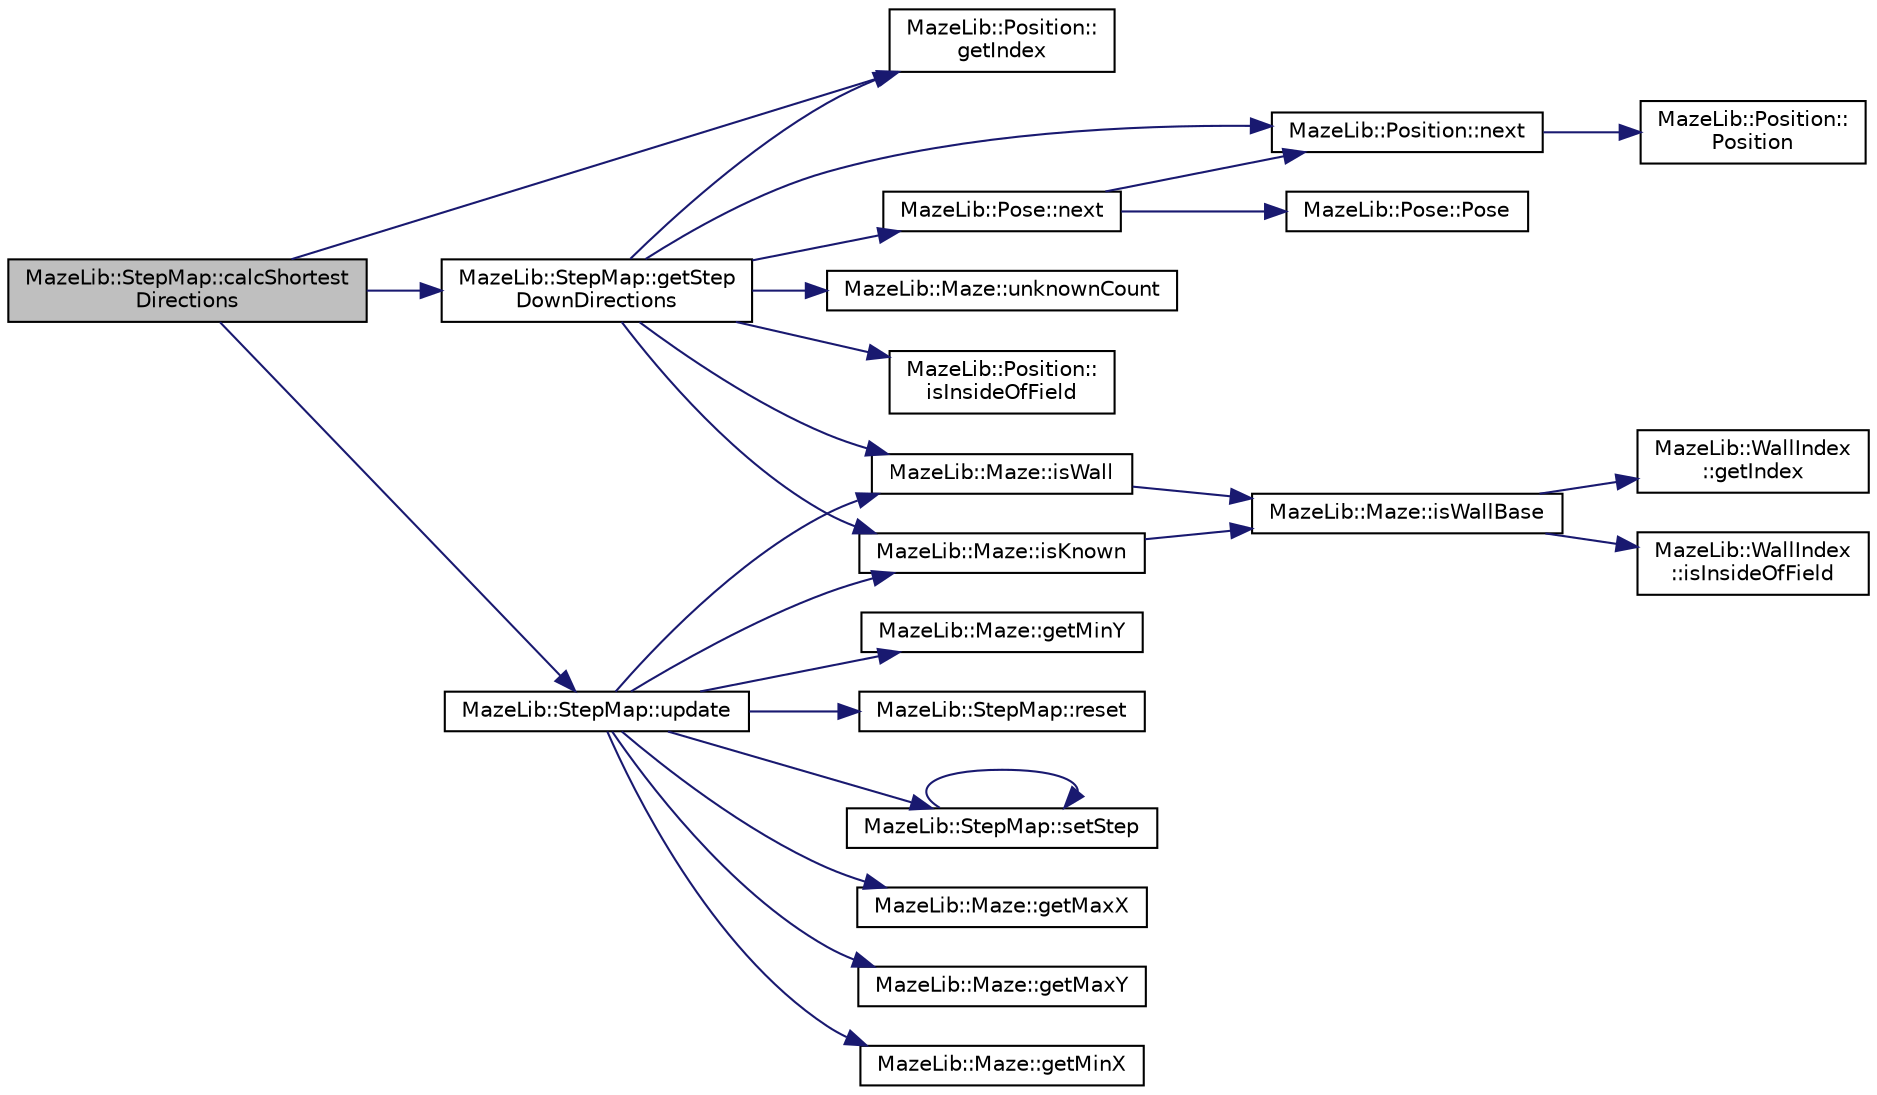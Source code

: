 digraph "MazeLib::StepMap::calcShortestDirections"
{
 // LATEX_PDF_SIZE
  edge [fontname="Helvetica",fontsize="10",labelfontname="Helvetica",labelfontsize="10"];
  node [fontname="Helvetica",fontsize="10",shape=record];
  rankdir="LR";
  Node1 [label="MazeLib::StepMap::calcShortest\lDirections",height=0.2,width=0.4,color="black", fillcolor="grey75", style="filled", fontcolor="black",tooltip="与えられた区画間の最短経路を導出する関数"];
  Node1 -> Node2 [color="midnightblue",fontsize="10",style="solid",fontname="Helvetica"];
  Node2 [label="MazeLib::Position::\lgetIndex",height=0.2,width=0.4,color="black", fillcolor="white", style="filled",URL="$d0/ddc/structMazeLib_1_1Position.html#a79c7f753702503606434d941d5d57a51",tooltip="迷路内の区画の一意な通し番号となるIDを取得する"];
  Node1 -> Node3 [color="midnightblue",fontsize="10",style="solid",fontname="Helvetica"];
  Node3 [label="MazeLib::StepMap::getStep\lDownDirections",height=0.2,width=0.4,color="black", fillcolor="white", style="filled",URL="$d9/da9/classMazeLib_1_1StepMap.html#af11d7b324e1cd98760f6a5fc3efa7a2a",tooltip="ステップマップにより次に行くべき方向列を生成する"];
  Node3 -> Node2 [color="midnightblue",fontsize="10",style="solid",fontname="Helvetica"];
  Node3 -> Node4 [color="midnightblue",fontsize="10",style="solid",fontname="Helvetica"];
  Node4 [label="MazeLib::Position::\lisInsideOfField",height=0.2,width=0.4,color="black", fillcolor="white", style="filled",URL="$d0/ddc/structMazeLib_1_1Position.html#a4cdcf2aff33d82472233488385ff9d71",tooltip="フィールド内かどうかを判定する関数"];
  Node3 -> Node5 [color="midnightblue",fontsize="10",style="solid",fontname="Helvetica"];
  Node5 [label="MazeLib::Maze::isKnown",height=0.2,width=0.4,color="black", fillcolor="white", style="filled",URL="$d8/d25/classMazeLib_1_1Maze.html#a239d960e2d48de73ffcdd48b046cc208",tooltip="壁が探索済みかを返す"];
  Node5 -> Node6 [color="midnightblue",fontsize="10",style="solid",fontname="Helvetica"];
  Node6 [label="MazeLib::Maze::isWallBase",height=0.2,width=0.4,color="black", fillcolor="white", style="filled",URL="$d8/d25/classMazeLib_1_1Maze.html#a221de846e39eb32863a2b24ab9543560",tooltip="壁の確認のベース関数。迷路外を参照すると壁ありと返す。"];
  Node6 -> Node7 [color="midnightblue",fontsize="10",style="solid",fontname="Helvetica"];
  Node7 [label="MazeLib::WallIndex\l::getIndex",height=0.2,width=0.4,color="black", fillcolor="white", style="filled",URL="$d6/d8d/structMazeLib_1_1WallIndex.html#a28d5ca6fe2ee32fe06a7a3d1437566ff",tooltip="迷路内の壁を一意な通し番号として表現したIDを返す。 迷路外の壁の場合未定義動作となる。"];
  Node6 -> Node8 [color="midnightblue",fontsize="10",style="solid",fontname="Helvetica"];
  Node8 [label="MazeLib::WallIndex\l::isInsideOfField",height=0.2,width=0.4,color="black", fillcolor="white", style="filled",URL="$d6/d8d/structMazeLib_1_1WallIndex.html#ab17656c4ce938f11b042e14a1f6e01ce",tooltip="壁がフィールド内か判定する関数 x,y が (0,0)と(MAZE_SIZE-1,MAZE_SIZE-1)の間かつ、z が外周上にいない"];
  Node3 -> Node9 [color="midnightblue",fontsize="10",style="solid",fontname="Helvetica"];
  Node9 [label="MazeLib::Maze::isWall",height=0.2,width=0.4,color="black", fillcolor="white", style="filled",URL="$d8/d25/classMazeLib_1_1Maze.html#aefe7c86cad9db92885a6f6eda52b04d0",tooltip="壁の有無を返す"];
  Node9 -> Node6 [color="midnightblue",fontsize="10",style="solid",fontname="Helvetica"];
  Node3 -> Node10 [color="midnightblue",fontsize="10",style="solid",fontname="Helvetica"];
  Node10 [label="MazeLib::Position::next",height=0.2,width=0.4,color="black", fillcolor="white", style="filled",URL="$d0/ddc/structMazeLib_1_1Position.html#a78d3cd4841a650b5b88094075ebd1261",tooltip="自分の引数方向に隣接した区画の Position を返す"];
  Node10 -> Node11 [color="midnightblue",fontsize="10",style="solid",fontname="Helvetica"];
  Node11 [label="MazeLib::Position::\lPosition",height=0.2,width=0.4,color="black", fillcolor="white", style="filled",URL="$d0/ddc/structMazeLib_1_1Position.html#a273bddbcc328c127be9453db54707ef6",tooltip="ゼロ初期化のデフォルトコンストラクタ"];
  Node3 -> Node12 [color="midnightblue",fontsize="10",style="solid",fontname="Helvetica"];
  Node12 [label="MazeLib::Pose::next",height=0.2,width=0.4,color="black", fillcolor="white", style="filled",URL="$df/ddb/structMazeLib_1_1Pose.html#ae858274f0f1f5e3be99cf41563ed0798",tooltip="隣接姿勢の取得"];
  Node12 -> Node10 [color="midnightblue",fontsize="10",style="solid",fontname="Helvetica"];
  Node12 -> Node13 [color="midnightblue",fontsize="10",style="solid",fontname="Helvetica"];
  Node13 [label="MazeLib::Pose::Pose",height=0.2,width=0.4,color="black", fillcolor="white", style="filled",URL="$df/ddb/structMazeLib_1_1Pose.html#a1afb418adcd34f3d6a91fb6710e74731",tooltip=" "];
  Node3 -> Node14 [color="midnightblue",fontsize="10",style="solid",fontname="Helvetica"];
  Node14 [label="MazeLib::Maze::unknownCount",height=0.2,width=0.4,color="black", fillcolor="white", style="filled",URL="$d8/d25/classMazeLib_1_1Maze.html#aa727fb0dba3e28ea5325ac4fdb87c831",tooltip="引数区画に隣接する未知壁の数を返す"];
  Node1 -> Node15 [color="midnightblue",fontsize="10",style="solid",fontname="Helvetica"];
  Node15 [label="MazeLib::StepMap::update",height=0.2,width=0.4,color="black", fillcolor="white", style="filled",URL="$d9/da9/classMazeLib_1_1StepMap.html#aa693f3d5b63146dce4b2e60ed5aa9746",tooltip="ステップマップの更新"];
  Node15 -> Node16 [color="midnightblue",fontsize="10",style="solid",fontname="Helvetica"];
  Node16 [label="MazeLib::Maze::getMaxX",height=0.2,width=0.4,color="black", fillcolor="white", style="filled",URL="$d8/d25/classMazeLib_1_1Maze.html#acdb6d2483e4e1cb07bd449da299b999f",tooltip=" "];
  Node15 -> Node17 [color="midnightblue",fontsize="10",style="solid",fontname="Helvetica"];
  Node17 [label="MazeLib::Maze::getMaxY",height=0.2,width=0.4,color="black", fillcolor="white", style="filled",URL="$d8/d25/classMazeLib_1_1Maze.html#afcf9fe5e5c5eafd9393f4c4e827fd7b5",tooltip=" "];
  Node15 -> Node18 [color="midnightblue",fontsize="10",style="solid",fontname="Helvetica"];
  Node18 [label="MazeLib::Maze::getMinX",height=0.2,width=0.4,color="black", fillcolor="white", style="filled",URL="$d8/d25/classMazeLib_1_1Maze.html#a2acf8506c0b769c5ba44b44c2a98adc7",tooltip="既知部分の迷路サイズを返す。計算量を減らすために使用。"];
  Node15 -> Node19 [color="midnightblue",fontsize="10",style="solid",fontname="Helvetica"];
  Node19 [label="MazeLib::Maze::getMinY",height=0.2,width=0.4,color="black", fillcolor="white", style="filled",URL="$d8/d25/classMazeLib_1_1Maze.html#acc89ab569077fee27b755eee07102b32",tooltip=" "];
  Node15 -> Node5 [color="midnightblue",fontsize="10",style="solid",fontname="Helvetica"];
  Node15 -> Node9 [color="midnightblue",fontsize="10",style="solid",fontname="Helvetica"];
  Node15 -> Node20 [color="midnightblue",fontsize="10",style="solid",fontname="Helvetica"];
  Node20 [label="MazeLib::StepMap::reset",height=0.2,width=0.4,color="black", fillcolor="white", style="filled",URL="$d9/da9/classMazeLib_1_1StepMap.html#abe105dfa5e71b6a5d98bd6185d48b63c",tooltip="ステップマップを初期化する関数"];
  Node15 -> Node21 [color="midnightblue",fontsize="10",style="solid",fontname="Helvetica"];
  Node21 [label="MazeLib::StepMap::setStep",height=0.2,width=0.4,color="black", fillcolor="white", style="filled",URL="$d9/da9/classMazeLib_1_1StepMap.html#a14d715923bd4f411400ad714803967df",tooltip="ステップの更新"];
  Node21 -> Node21 [color="midnightblue",fontsize="10",style="solid",fontname="Helvetica"];
}

